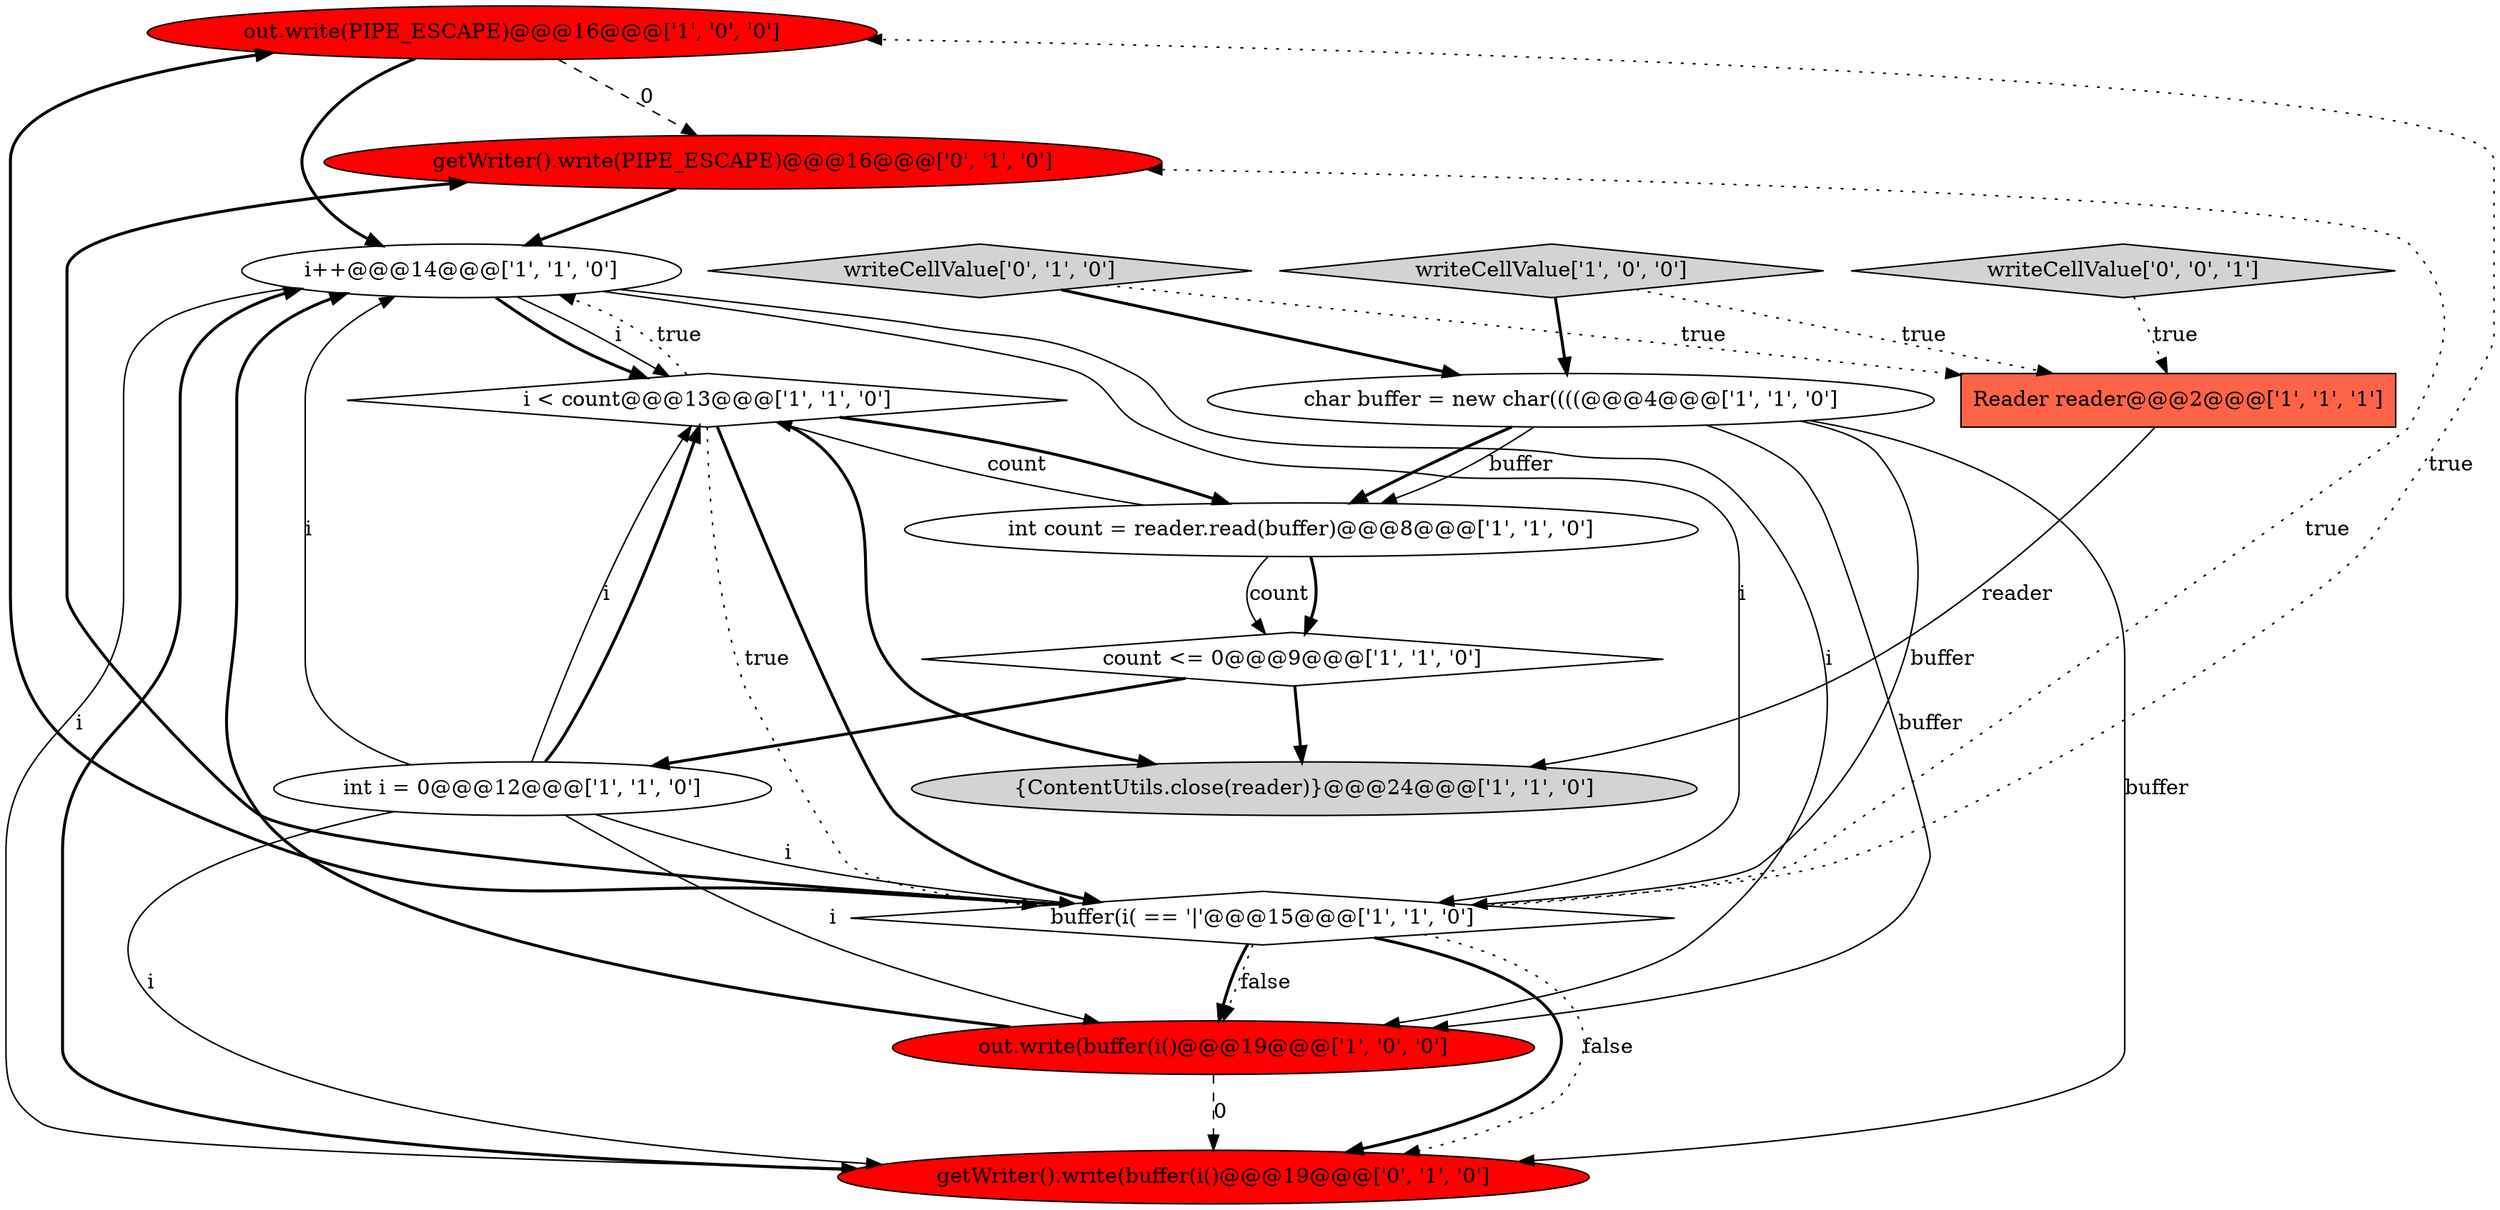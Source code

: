 digraph {
11 [style = filled, label = "out.write(PIPE_ESCAPE)@@@16@@@['1', '0', '0']", fillcolor = red, shape = ellipse image = "AAA1AAABBB1BBB"];
2 [style = filled, label = "Reader reader@@@2@@@['1', '1', '1']", fillcolor = tomato, shape = box image = "AAA0AAABBB1BBB"];
4 [style = filled, label = "out.write(buffer(i()@@@19@@@['1', '0', '0']", fillcolor = red, shape = ellipse image = "AAA1AAABBB1BBB"];
7 [style = filled, label = "{ContentUtils.close(reader)}@@@24@@@['1', '1', '0']", fillcolor = lightgray, shape = ellipse image = "AAA0AAABBB1BBB"];
14 [style = filled, label = "getWriter().write(PIPE_ESCAPE)@@@16@@@['0', '1', '0']", fillcolor = red, shape = ellipse image = "AAA1AAABBB2BBB"];
12 [style = filled, label = "writeCellValue['0', '1', '0']", fillcolor = lightgray, shape = diamond image = "AAA0AAABBB2BBB"];
15 [style = filled, label = "writeCellValue['0', '0', '1']", fillcolor = lightgray, shape = diamond image = "AAA0AAABBB3BBB"];
5 [style = filled, label = "int count = reader.read(buffer)@@@8@@@['1', '1', '0']", fillcolor = white, shape = ellipse image = "AAA0AAABBB1BBB"];
13 [style = filled, label = "getWriter().write(buffer(i()@@@19@@@['0', '1', '0']", fillcolor = red, shape = ellipse image = "AAA1AAABBB2BBB"];
1 [style = filled, label = "i < count@@@13@@@['1', '1', '0']", fillcolor = white, shape = diamond image = "AAA0AAABBB1BBB"];
0 [style = filled, label = "writeCellValue['1', '0', '0']", fillcolor = lightgray, shape = diamond image = "AAA0AAABBB1BBB"];
9 [style = filled, label = "count <= 0@@@9@@@['1', '1', '0']", fillcolor = white, shape = diamond image = "AAA0AAABBB1BBB"];
3 [style = filled, label = "i++@@@14@@@['1', '1', '0']", fillcolor = white, shape = ellipse image = "AAA0AAABBB1BBB"];
8 [style = filled, label = "int i = 0@@@12@@@['1', '1', '0']", fillcolor = white, shape = ellipse image = "AAA0AAABBB1BBB"];
6 [style = filled, label = "char buffer = new char((((@@@4@@@['1', '1', '0']", fillcolor = white, shape = ellipse image = "AAA0AAABBB1BBB"];
10 [style = filled, label = "buffer(i( == '|'@@@15@@@['1', '1', '0']", fillcolor = white, shape = diamond image = "AAA0AAABBB1BBB"];
1->5 [style = bold, label=""];
14->3 [style = bold, label=""];
4->3 [style = bold, label=""];
1->10 [style = dotted, label="true"];
2->7 [style = solid, label="reader"];
8->3 [style = solid, label="i"];
5->9 [style = bold, label=""];
3->1 [style = bold, label=""];
10->14 [style = bold, label=""];
0->6 [style = bold, label=""];
15->2 [style = dotted, label="true"];
6->4 [style = solid, label="buffer"];
12->2 [style = dotted, label="true"];
6->13 [style = solid, label="buffer"];
5->1 [style = solid, label="count"];
3->1 [style = solid, label="i"];
9->7 [style = bold, label=""];
9->8 [style = bold, label=""];
12->6 [style = bold, label=""];
3->13 [style = solid, label="i"];
1->7 [style = bold, label=""];
8->13 [style = solid, label="i"];
3->4 [style = solid, label="i"];
1->3 [style = dotted, label="true"];
10->14 [style = dotted, label="true"];
8->1 [style = bold, label=""];
3->10 [style = solid, label="i"];
6->5 [style = bold, label=""];
13->3 [style = bold, label=""];
10->13 [style = bold, label=""];
11->3 [style = bold, label=""];
10->11 [style = dotted, label="true"];
5->9 [style = solid, label="count"];
8->1 [style = solid, label="i"];
11->14 [style = dashed, label="0"];
8->10 [style = solid, label="i"];
6->5 [style = solid, label="buffer"];
10->13 [style = dotted, label="false"];
10->4 [style = bold, label=""];
10->4 [style = dotted, label="false"];
6->10 [style = solid, label="buffer"];
0->2 [style = dotted, label="true"];
4->13 [style = dashed, label="0"];
1->10 [style = bold, label=""];
8->4 [style = solid, label="i"];
10->11 [style = bold, label=""];
}
